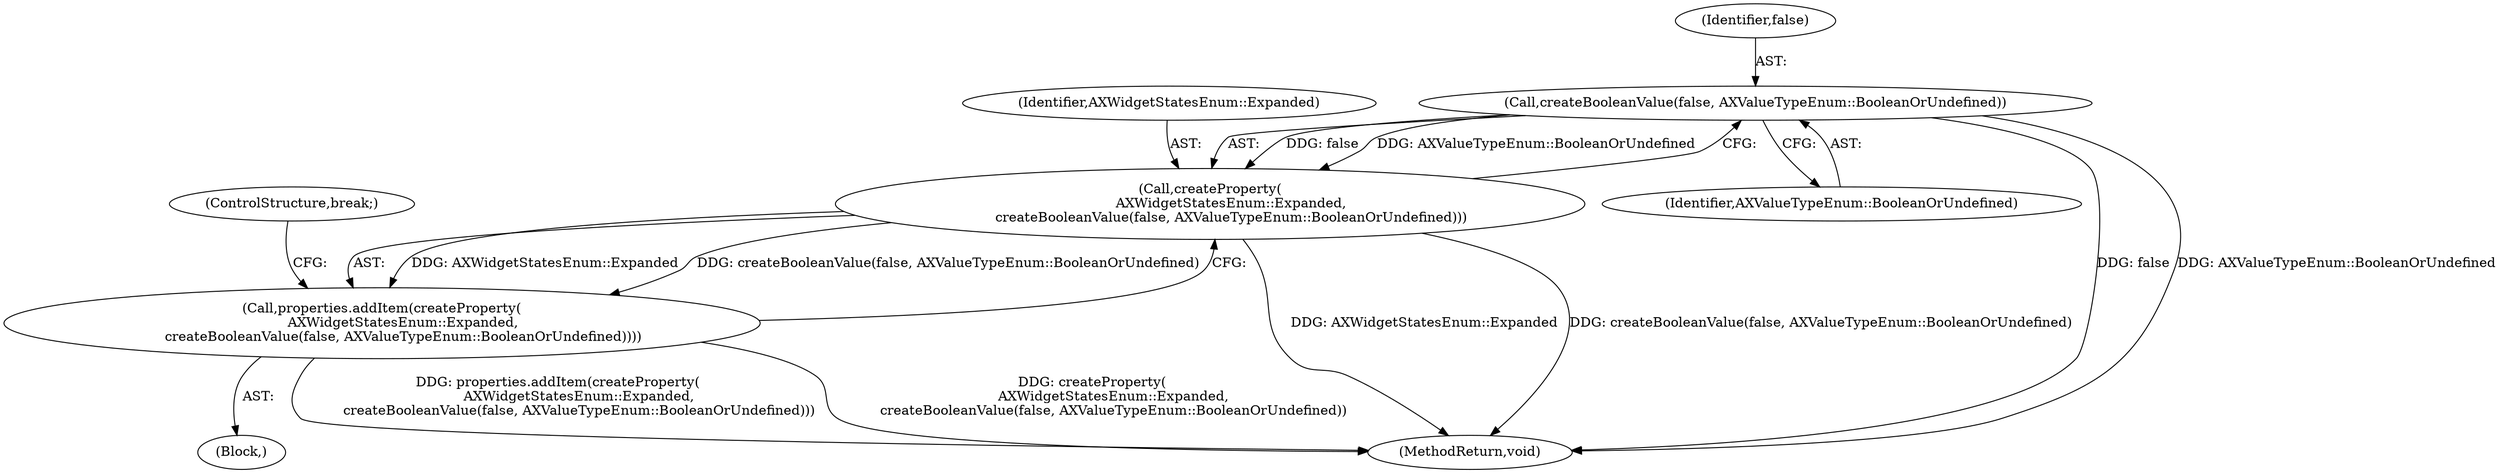 digraph "0_Chrome_d27468a832d5316884bd02f459cbf493697fd7e1_32@API" {
"1000156" [label="(Call,createBooleanValue(false, AXValueTypeEnum::BooleanOrUndefined))"];
"1000154" [label="(Call,createProperty(\n          AXWidgetStatesEnum::Expanded,\n          createBooleanValue(false, AXValueTypeEnum::BooleanOrUndefined)))"];
"1000153" [label="(Call,properties.addItem(createProperty(\n          AXWidgetStatesEnum::Expanded,\n          createBooleanValue(false, AXValueTypeEnum::BooleanOrUndefined))))"];
"1000155" [label="(Identifier,AXWidgetStatesEnum::Expanded)"];
"1000154" [label="(Call,createProperty(\n          AXWidgetStatesEnum::Expanded,\n          createBooleanValue(false, AXValueTypeEnum::BooleanOrUndefined)))"];
"1000156" [label="(Call,createBooleanValue(false, AXValueTypeEnum::BooleanOrUndefined))"];
"1000158" [label="(Identifier,AXValueTypeEnum::BooleanOrUndefined)"];
"1000153" [label="(Call,properties.addItem(createProperty(\n          AXWidgetStatesEnum::Expanded,\n          createBooleanValue(false, AXValueTypeEnum::BooleanOrUndefined))))"];
"1000225" [label="(MethodReturn,void)"];
"1000159" [label="(ControlStructure,break;)"];
"1000157" [label="(Identifier,false)"];
"1000149" [label="(Block,)"];
"1000156" -> "1000154"  [label="AST: "];
"1000156" -> "1000158"  [label="CFG: "];
"1000157" -> "1000156"  [label="AST: "];
"1000158" -> "1000156"  [label="AST: "];
"1000154" -> "1000156"  [label="CFG: "];
"1000156" -> "1000225"  [label="DDG: false"];
"1000156" -> "1000225"  [label="DDG: AXValueTypeEnum::BooleanOrUndefined"];
"1000156" -> "1000154"  [label="DDG: false"];
"1000156" -> "1000154"  [label="DDG: AXValueTypeEnum::BooleanOrUndefined"];
"1000154" -> "1000153"  [label="AST: "];
"1000155" -> "1000154"  [label="AST: "];
"1000153" -> "1000154"  [label="CFG: "];
"1000154" -> "1000225"  [label="DDG: AXWidgetStatesEnum::Expanded"];
"1000154" -> "1000225"  [label="DDG: createBooleanValue(false, AXValueTypeEnum::BooleanOrUndefined)"];
"1000154" -> "1000153"  [label="DDG: AXWidgetStatesEnum::Expanded"];
"1000154" -> "1000153"  [label="DDG: createBooleanValue(false, AXValueTypeEnum::BooleanOrUndefined)"];
"1000153" -> "1000149"  [label="AST: "];
"1000159" -> "1000153"  [label="CFG: "];
"1000153" -> "1000225"  [label="DDG: properties.addItem(createProperty(\n          AXWidgetStatesEnum::Expanded,\n          createBooleanValue(false, AXValueTypeEnum::BooleanOrUndefined)))"];
"1000153" -> "1000225"  [label="DDG: createProperty(\n          AXWidgetStatesEnum::Expanded,\n          createBooleanValue(false, AXValueTypeEnum::BooleanOrUndefined))"];
}
